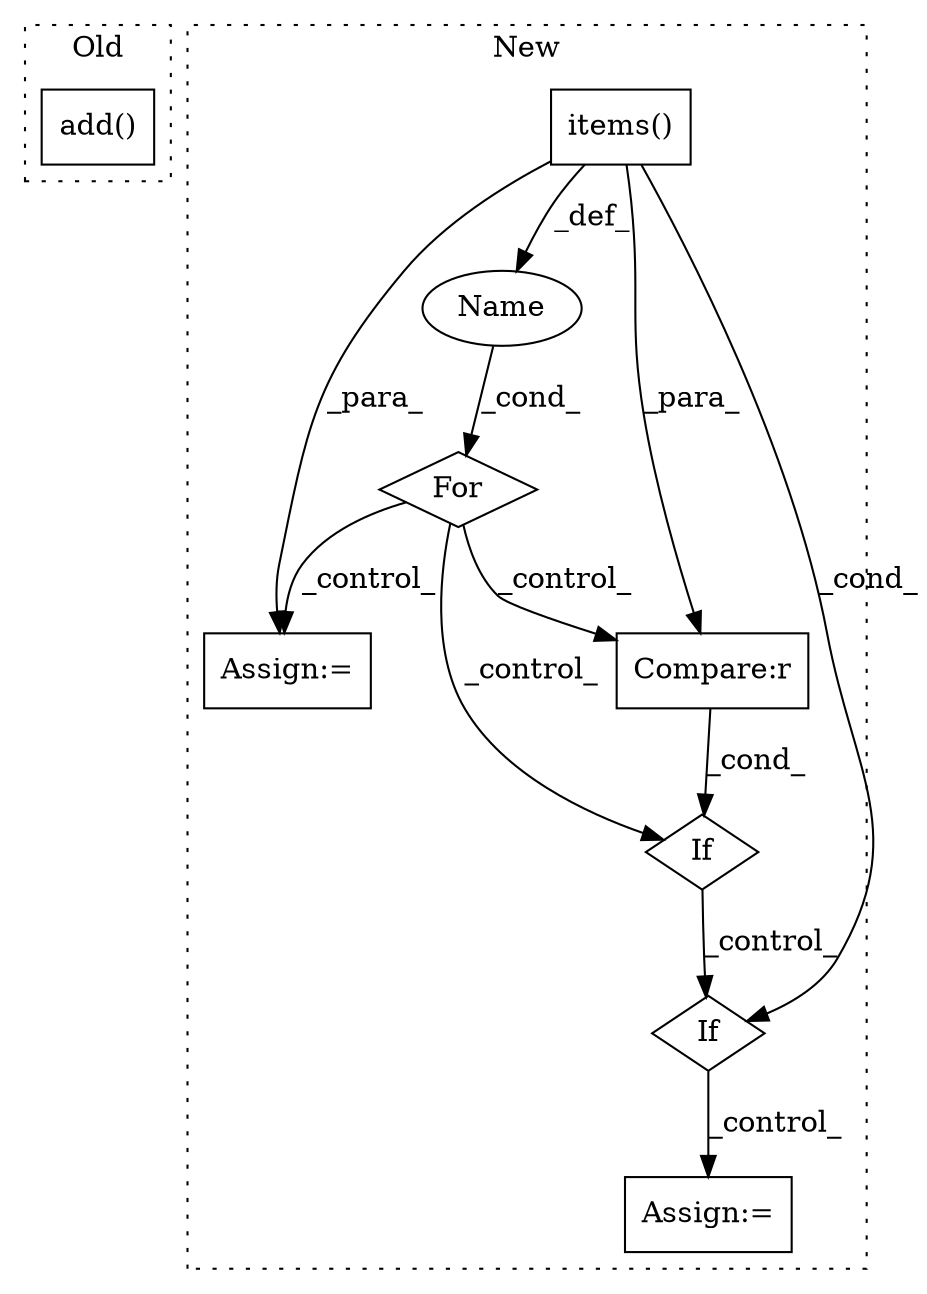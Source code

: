 digraph G {
subgraph cluster0 {
1 [label="add()" a="75" s="2529,2541" l="8,1" shape="box"];
label = "Old";
style="dotted";
}
subgraph cluster1 {
2 [label="items()" a="75" s="1247" l="27" shape="box"];
3 [label="If" a="96" s="1604" l="0" shape="diamond"];
4 [label="Assign:=" a="68" s="1362" l="3" shape="box"];
5 [label="Compare:r" a="40" s="1604" l="16" shape="box"];
6 [label="Assign:=" a="68" s="1854" l="3" shape="box"];
7 [label="Name" a="87" s="1242" l="1" shape="ellipse"];
8 [label="If" a="96" s="1738" l="3" shape="diamond"];
9 [label="For" a="107" s="1235,1274" l="4,10" shape="diamond"];
label = "New";
style="dotted";
}
2 -> 8 [label="_cond_"];
2 -> 5 [label="_para_"];
2 -> 4 [label="_para_"];
2 -> 7 [label="_def_"];
3 -> 8 [label="_control_"];
5 -> 3 [label="_cond_"];
7 -> 9 [label="_cond_"];
8 -> 6 [label="_control_"];
9 -> 4 [label="_control_"];
9 -> 5 [label="_control_"];
9 -> 3 [label="_control_"];
}